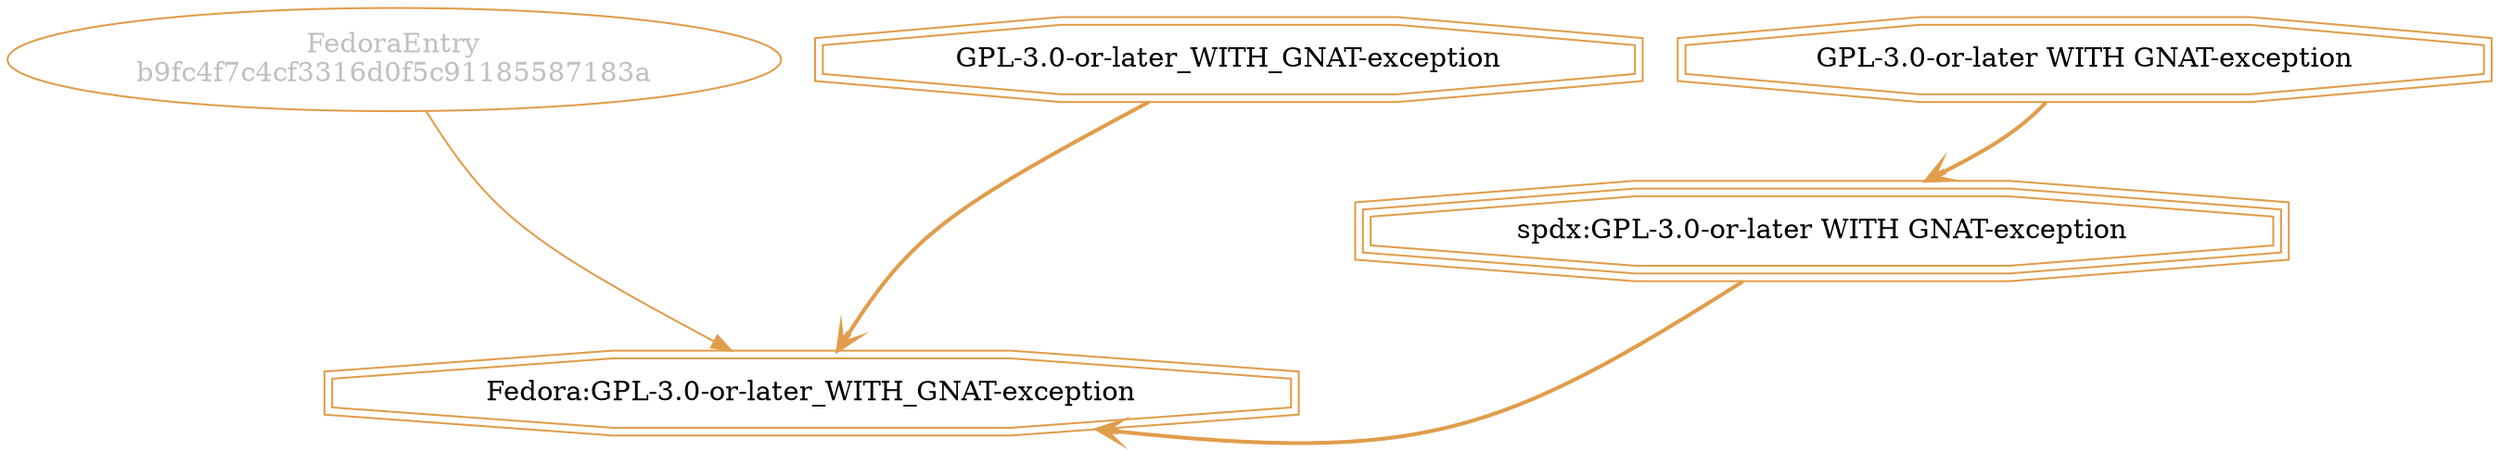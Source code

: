 strict digraph {
    node [shape=box];
    graph [splines=curved];
    6709 [label="FedoraEntry\nb9fc4f7c4cf3316d0f5c91185587183a"
         ,fontcolor=gray
         ,color="#e09d4b"
         ,fillcolor="beige;1"
         ,shape=ellipse];
    6710 [label="Fedora:GPL-3.0-or-later_WITH_GNAT-exception"
         ,color="#e09d4b"
         ,shape=doubleoctagon];
    6711 [label="GPL-3.0-or-later_WITH_GNAT-exception"
         ,color="#e09d4b"
         ,shape=doubleoctagon];
    6712 [label="spdx:GPL-3.0-or-later WITH GNAT-exception"
         ,color="#e09d4b"
         ,shape=tripleoctagon];
    6713 [label="GPL-3.0-or-later WITH GNAT-exception"
         ,color="#e09d4b"
         ,shape=doubleoctagon];
    6709 -> 6710 [weight=0.5
                 ,color="#e09d4b"];
    6711 -> 6710 [style=bold
                 ,arrowhead=vee
                 ,weight=0.7
                 ,color="#e09d4b"];
    6712 -> 6710 [style=bold
                 ,arrowhead=vee
                 ,weight=0.7
                 ,color="#e09d4b"];
    6713 -> 6712 [style=bold
                 ,arrowhead=vee
                 ,weight=0.7
                 ,color="#e09d4b"];
}
